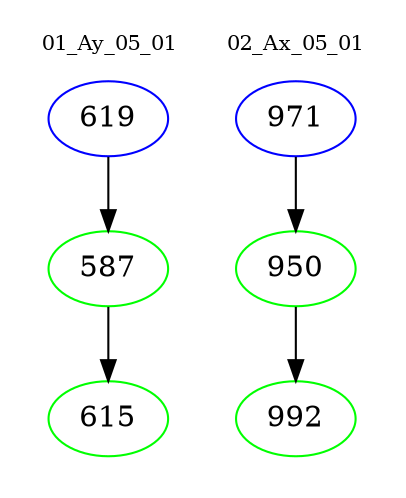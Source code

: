 digraph{
subgraph cluster_0 {
color = white
label = "01_Ay_05_01";
fontsize=10;
T0_619 [label="619", color="blue"]
T0_619 -> T0_587 [color="black"]
T0_587 [label="587", color="green"]
T0_587 -> T0_615 [color="black"]
T0_615 [label="615", color="green"]
}
subgraph cluster_1 {
color = white
label = "02_Ax_05_01";
fontsize=10;
T1_971 [label="971", color="blue"]
T1_971 -> T1_950 [color="black"]
T1_950 [label="950", color="green"]
T1_950 -> T1_992 [color="black"]
T1_992 [label="992", color="green"]
}
}
